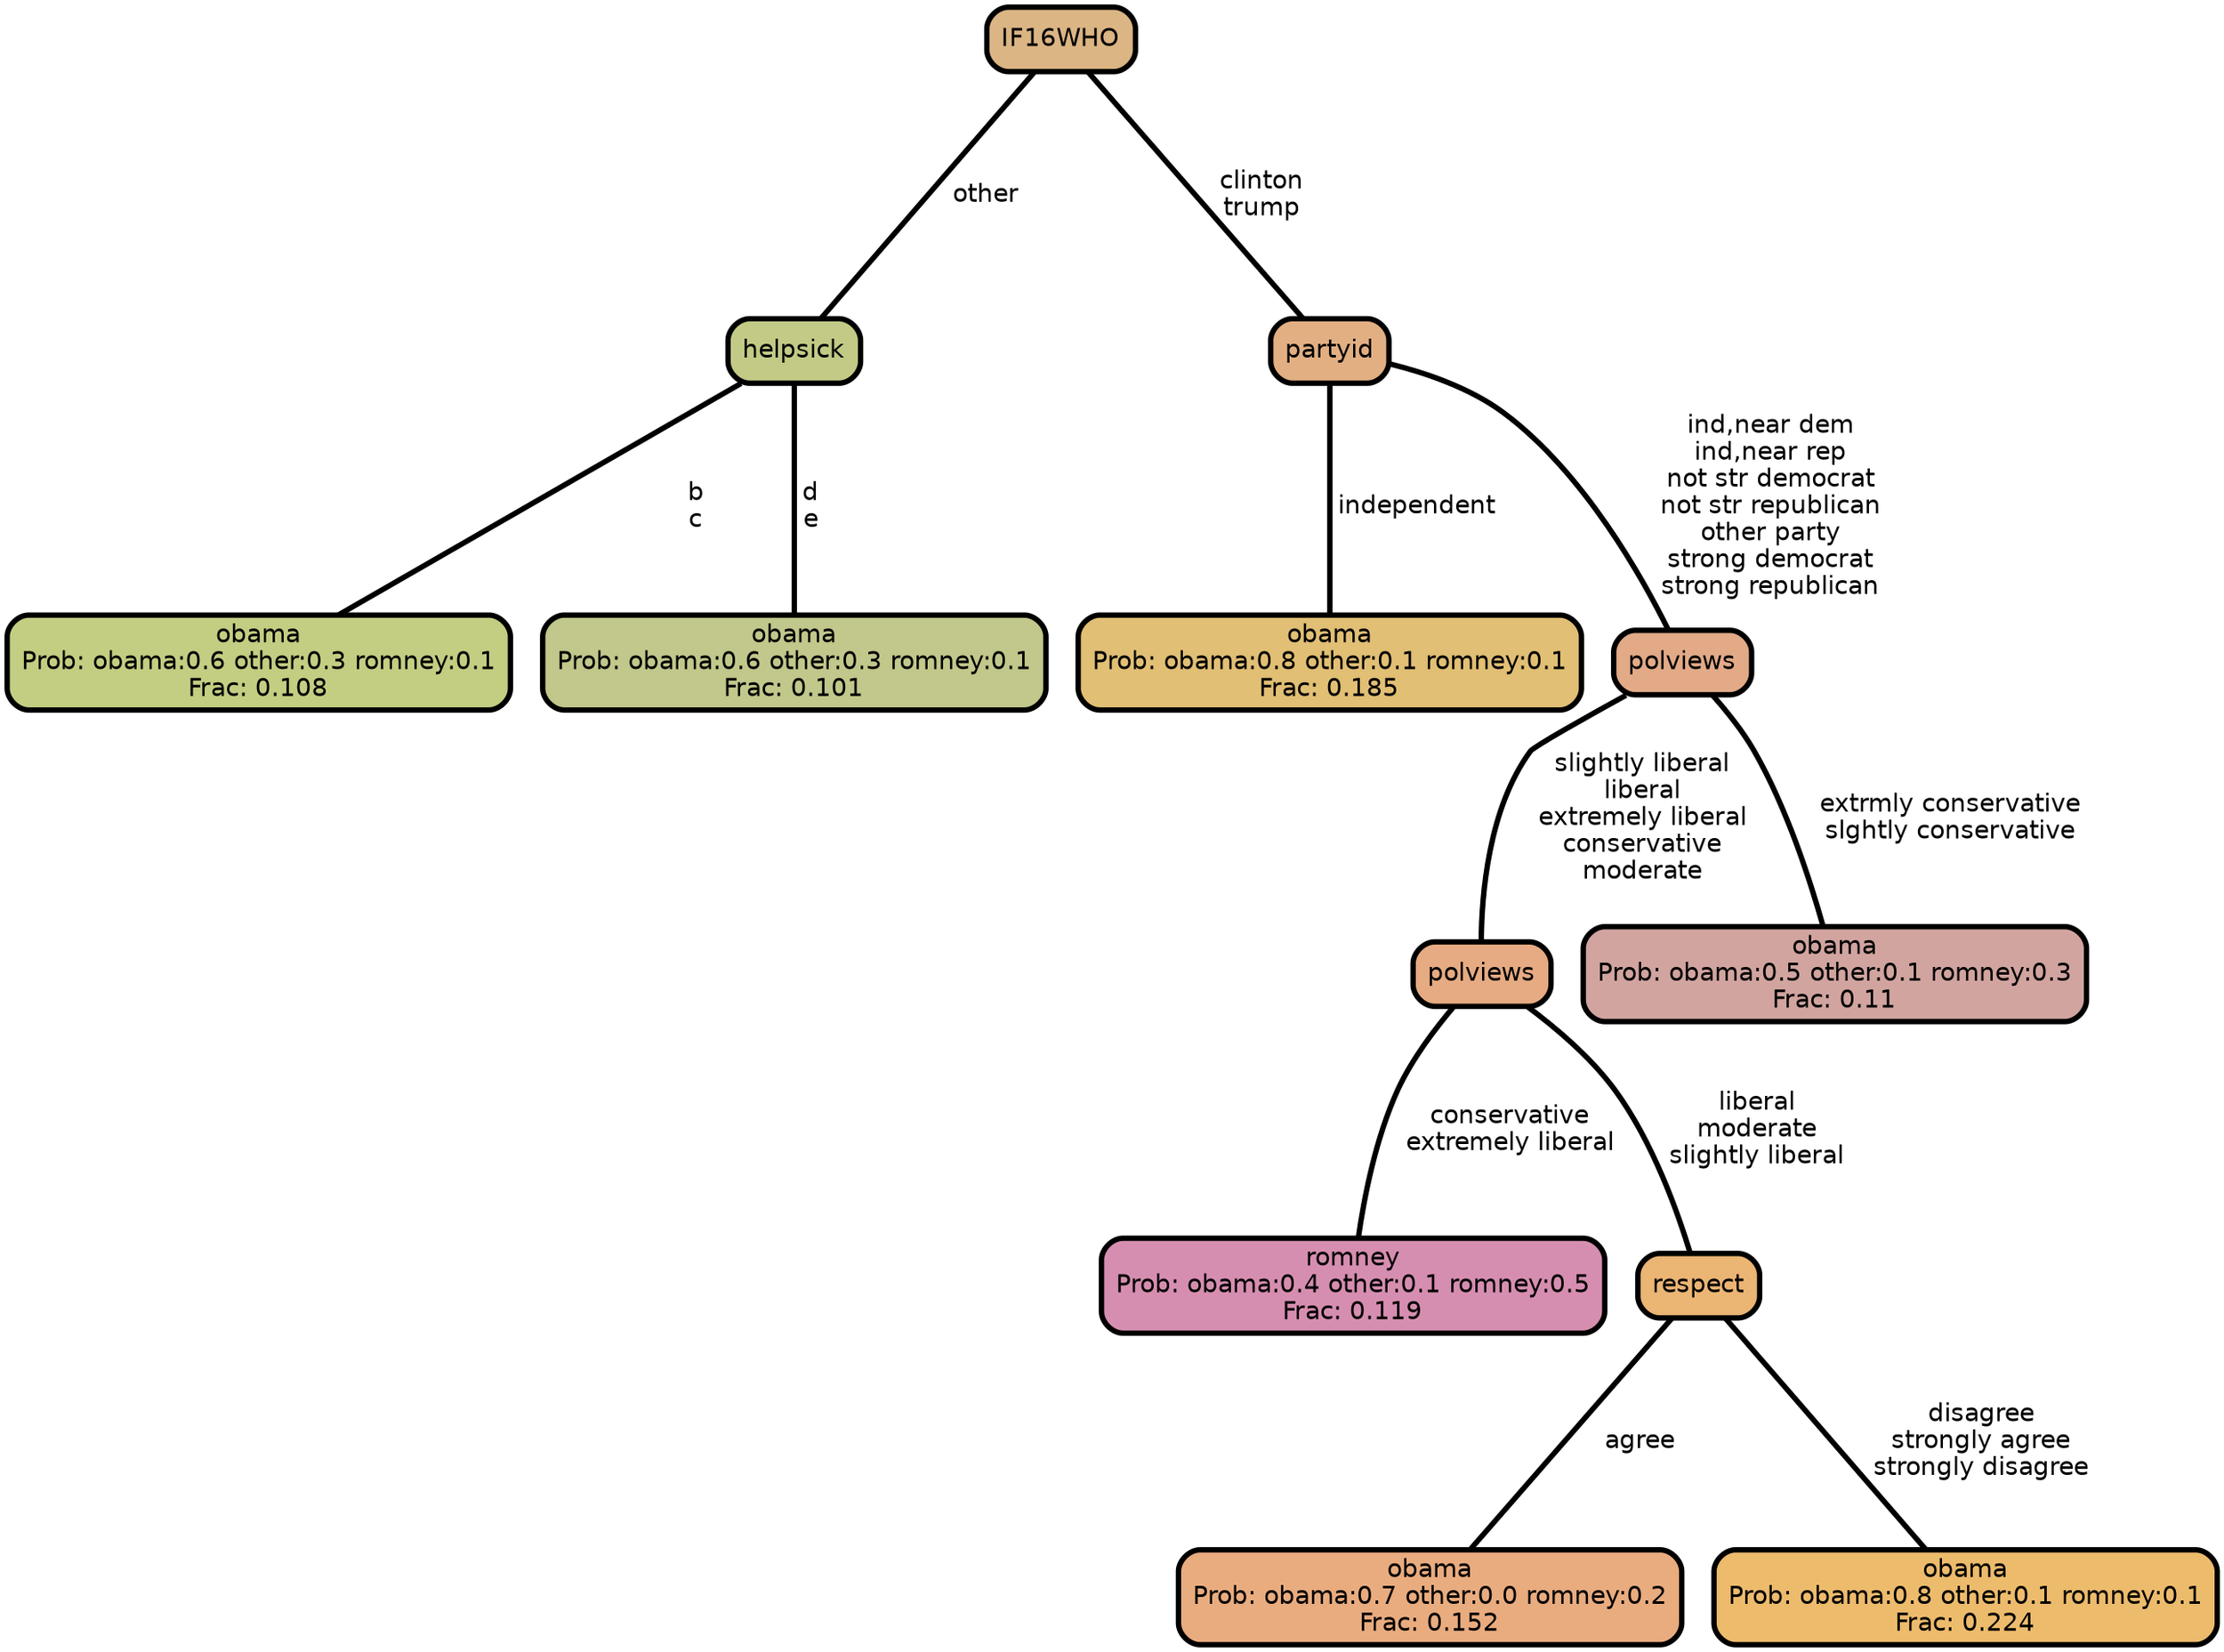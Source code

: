 graph Tree {
node [shape=box, style="filled, rounded",color="black",penwidth="3",fontcolor="black",                 fontname=helvetica] ;
graph [ranksep="0 equally", splines=straight,                 bgcolor=transparent, dpi=200] ;
edge [fontname=helvetica, color=black] ;
0 [label="obama
Prob: obama:0.6 other:0.3 romney:0.1
Frac: 0.108", fillcolor="#c4ce82"] ;
1 [label="helpsick", fillcolor="#c3ca86"] ;
2 [label="obama
Prob: obama:0.6 other:0.3 romney:0.1
Frac: 0.101", fillcolor="#c2c78b"] ;
3 [label="IF16WHO", fillcolor="#dbb584"] ;
4 [label="obama
Prob: obama:0.8 other:0.1 romney:0.1
Frac: 0.185", fillcolor="#e1bf74"] ;
5 [label="partyid", fillcolor="#e2af83"] ;
6 [label="romney
Prob: obama:0.4 other:0.1 romney:0.5
Frac: 0.119", fillcolor="#d68eb0"] ;
7 [label="polviews", fillcolor="#e6ab82"] ;
8 [label="obama
Prob: obama:0.7 other:0.0 romney:0.2
Frac: 0.152", fillcolor="#e9ac7f"] ;
9 [label="respect", fillcolor="#ebb574"] ;
10 [label="obama
Prob: obama:0.8 other:0.1 romney:0.1
Frac: 0.224", fillcolor="#edbb6c"] ;
11 [label="polviews", fillcolor="#e2aa87"] ;
12 [label="obama
Prob: obama:0.5 other:0.1 romney:0.3
Frac: 0.11", fillcolor="#d1a49f"] ;
1 -- 0 [label=" b\n c",penwidth=3] ;
1 -- 2 [label=" d\n e",penwidth=3] ;
3 -- 1 [label=" other",penwidth=3] ;
3 -- 5 [label=" clinton\n trump",penwidth=3] ;
5 -- 4 [label=" independent",penwidth=3] ;
5 -- 11 [label=" ind,near dem\n ind,near rep\n not str democrat\n not str republican\n other party\n strong democrat\n strong republican",penwidth=3] ;
7 -- 6 [label=" conservative\n extremely liberal",penwidth=3] ;
7 -- 9 [label=" liberal\n moderate\n slightly liberal",penwidth=3] ;
9 -- 8 [label=" agree",penwidth=3] ;
9 -- 10 [label=" disagree\n strongly agree\n strongly disagree",penwidth=3] ;
11 -- 7 [label=" slightly liberal\n liberal\n extremely liberal\n conservative\n moderate",penwidth=3] ;
11 -- 12 [label=" extrmly conservative\n slghtly conservative",penwidth=3] ;
{rank = same;}}